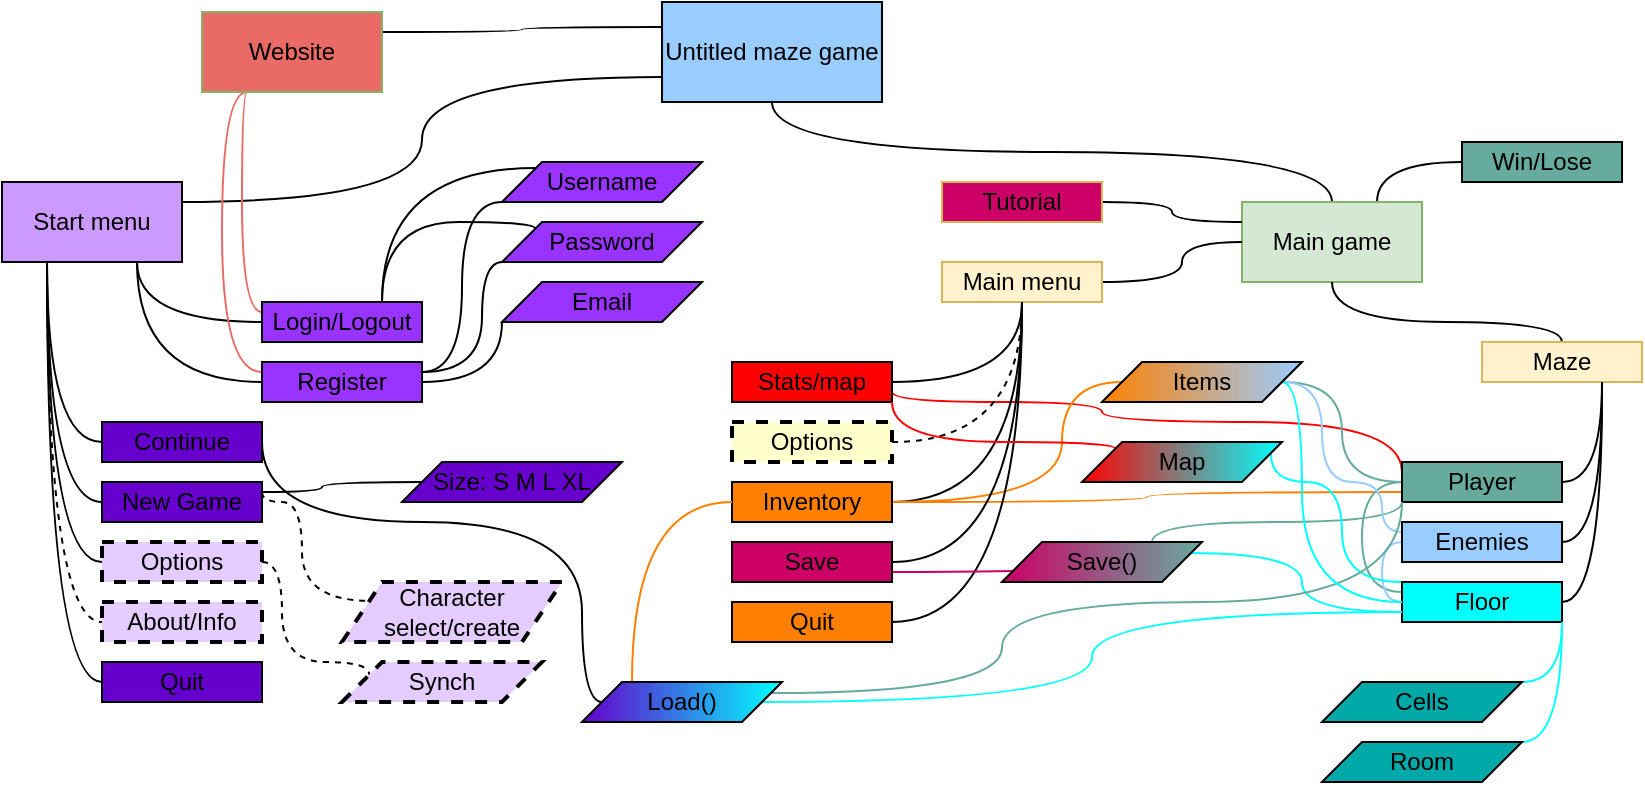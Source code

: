 <mxfile version="20.3.0" type="device"><diagram id="VhUps78Yo0qcVIUcSWZE" name="Page-1"><mxGraphModel dx="826" dy="451" grid="1" gridSize="10" guides="1" tooltips="1" connect="1" arrows="1" fold="1" page="1" pageScale="1" pageWidth="850" pageHeight="1100" math="0" shadow="0"><root><mxCell id="0"/><mxCell id="1" parent="0"/><mxCell id="zAo-Lfkdc48IaCzuyiOv-6" style="edgeStyle=orthogonalEdgeStyle;curved=1;rounded=0;orthogonalLoop=1;jettySize=auto;html=1;exitX=0;exitY=0.25;exitDx=0;exitDy=0;entryX=1;entryY=0.25;entryDx=0;entryDy=0;endArrow=none;endFill=0;" parent="1" source="ZWX2IcmLYIdzl5s3mQFe-1" target="zAo-Lfkdc48IaCzuyiOv-5" edge="1"><mxGeometry relative="1" as="geometry"/></mxCell><mxCell id="ZWX2IcmLYIdzl5s3mQFe-1" value="Untitled maze game" style="rounded=0;whiteSpace=wrap;html=1;fillStyle=solid;fillColor=#99CCFF;gradientColor=none;" parent="1" vertex="1"><mxGeometry x="350" y="10" width="110" height="50" as="geometry"/></mxCell><mxCell id="ZWX2IcmLYIdzl5s3mQFe-19" style="edgeStyle=orthogonalEdgeStyle;rounded=0;sketch=0;orthogonalLoop=1;jettySize=auto;html=1;exitX=1;exitY=0.25;exitDx=0;exitDy=0;entryX=0;entryY=0.75;entryDx=0;entryDy=0;shadow=0;elbow=vertical;curved=1;endArrow=none;endFill=0;" parent="1" source="ZWX2IcmLYIdzl5s3mQFe-2" target="ZWX2IcmLYIdzl5s3mQFe-1" edge="1"><mxGeometry relative="1" as="geometry"/></mxCell><mxCell id="ZWX2IcmLYIdzl5s3mQFe-21" style="edgeStyle=orthogonalEdgeStyle;curved=1;rounded=0;sketch=0;orthogonalLoop=1;jettySize=auto;html=1;exitX=0.25;exitY=1;exitDx=0;exitDy=0;entryX=0;entryY=0.5;entryDx=0;entryDy=0;shadow=0;endArrow=none;endFill=0;" parent="1" source="ZWX2IcmLYIdzl5s3mQFe-2" target="ZWX2IcmLYIdzl5s3mQFe-3" edge="1"><mxGeometry relative="1" as="geometry"/></mxCell><mxCell id="ZWX2IcmLYIdzl5s3mQFe-22" style="edgeStyle=orthogonalEdgeStyle;curved=1;rounded=0;sketch=0;orthogonalLoop=1;jettySize=auto;html=1;exitX=0.25;exitY=1;exitDx=0;exitDy=0;entryX=0;entryY=0.5;entryDx=0;entryDy=0;shadow=0;endArrow=none;endFill=0;" parent="1" source="ZWX2IcmLYIdzl5s3mQFe-2" target="ZWX2IcmLYIdzl5s3mQFe-4" edge="1"><mxGeometry relative="1" as="geometry"/></mxCell><mxCell id="ZWX2IcmLYIdzl5s3mQFe-23" style="edgeStyle=orthogonalEdgeStyle;curved=1;rounded=0;sketch=0;orthogonalLoop=1;jettySize=auto;html=1;exitX=0.25;exitY=1;exitDx=0;exitDy=0;entryX=0;entryY=0.5;entryDx=0;entryDy=0;shadow=0;endArrow=none;endFill=0;" parent="1" source="ZWX2IcmLYIdzl5s3mQFe-2" target="ZWX2IcmLYIdzl5s3mQFe-5" edge="1"><mxGeometry relative="1" as="geometry"/></mxCell><mxCell id="ZWX2IcmLYIdzl5s3mQFe-24" style="edgeStyle=orthogonalEdgeStyle;curved=1;rounded=0;sketch=0;orthogonalLoop=1;jettySize=auto;html=1;exitX=0.25;exitY=1;exitDx=0;exitDy=0;entryX=0;entryY=0.5;entryDx=0;entryDy=0;shadow=0;dashed=1;endArrow=none;endFill=0;" parent="1" source="ZWX2IcmLYIdzl5s3mQFe-2" target="ZWX2IcmLYIdzl5s3mQFe-13" edge="1"><mxGeometry relative="1" as="geometry"/></mxCell><mxCell id="ZWX2IcmLYIdzl5s3mQFe-25" style="edgeStyle=orthogonalEdgeStyle;curved=1;rounded=0;sketch=0;orthogonalLoop=1;jettySize=auto;html=1;exitX=0.25;exitY=1;exitDx=0;exitDy=0;entryX=0;entryY=0.5;entryDx=0;entryDy=0;shadow=0;endArrow=none;endFill=0;" parent="1" source="ZWX2IcmLYIdzl5s3mQFe-2" target="ZWX2IcmLYIdzl5s3mQFe-6" edge="1"><mxGeometry relative="1" as="geometry"/></mxCell><mxCell id="ZWX2IcmLYIdzl5s3mQFe-2" value="Start&amp;nbsp;menu" style="rounded=0;whiteSpace=wrap;html=1;fillStyle=solid;fillColor=#CC99FF;glass=0;sketch=0;shadow=0;perimeter=rectanglePerimeter;" parent="1" vertex="1"><mxGeometry x="20" y="100" width="90" height="40" as="geometry"/></mxCell><mxCell id="ZWX2IcmLYIdzl5s3mQFe-80" style="edgeStyle=orthogonalEdgeStyle;curved=1;rounded=0;sketch=0;orthogonalLoop=1;jettySize=auto;html=1;exitX=1;exitY=0.5;exitDx=0;exitDy=0;entryX=0;entryY=0.5;entryDx=0;entryDy=0;shadow=0;endArrow=none;endFill=0;elbow=vertical;" parent="1" source="ZWX2IcmLYIdzl5s3mQFe-3" target="ZWX2IcmLYIdzl5s3mQFe-79" edge="1"><mxGeometry relative="1" as="geometry"><Array as="points"><mxPoint x="150" y="270"/><mxPoint x="310" y="270"/><mxPoint x="310" y="360"/></Array></mxGeometry></mxCell><mxCell id="ZWX2IcmLYIdzl5s3mQFe-3" value="Continue" style="rounded=0;whiteSpace=wrap;html=1;fillStyle=solid;fillColor=#6600CC;" parent="1" vertex="1"><mxGeometry x="70" y="220" width="80" height="20" as="geometry"/></mxCell><mxCell id="ZWX2IcmLYIdzl5s3mQFe-84" style="edgeStyle=orthogonalEdgeStyle;curved=1;rounded=0;sketch=0;orthogonalLoop=1;jettySize=auto;html=1;exitX=1;exitY=0.25;exitDx=0;exitDy=0;entryX=0;entryY=0.25;entryDx=0;entryDy=0;shadow=0;endArrow=none;endFill=0;elbow=vertical;dashed=1;" parent="1" source="ZWX2IcmLYIdzl5s3mQFe-4" target="ZWX2IcmLYIdzl5s3mQFe-82" edge="1"><mxGeometry relative="1" as="geometry"><Array as="points"><mxPoint x="150" y="260"/><mxPoint x="170" y="260"/><mxPoint x="170" y="309"/></Array></mxGeometry></mxCell><mxCell id="ZWX2IcmLYIdzl5s3mQFe-88" style="edgeStyle=orthogonalEdgeStyle;curved=1;rounded=0;sketch=0;orthogonalLoop=1;jettySize=auto;html=1;exitX=1;exitY=0.25;exitDx=0;exitDy=0;entryX=0;entryY=0.5;entryDx=0;entryDy=0;shadow=0;endArrow=none;endFill=0;elbow=vertical;" parent="1" source="ZWX2IcmLYIdzl5s3mQFe-4" target="ZWX2IcmLYIdzl5s3mQFe-81" edge="1"><mxGeometry relative="1" as="geometry"><Array as="points"><mxPoint x="180" y="255"/><mxPoint x="180" y="250"/></Array></mxGeometry></mxCell><mxCell id="ZWX2IcmLYIdzl5s3mQFe-4" value="New Game" style="rounded=0;whiteSpace=wrap;html=1;fillStyle=solid;fillColor=#6600CC;" parent="1" vertex="1"><mxGeometry x="70" y="250" width="80" height="20" as="geometry"/></mxCell><mxCell id="ZWX2IcmLYIdzl5s3mQFe-86" style="edgeStyle=orthogonalEdgeStyle;curved=1;rounded=0;sketch=0;orthogonalLoop=1;jettySize=auto;html=1;exitX=1;exitY=0.5;exitDx=0;exitDy=0;entryX=0;entryY=0.25;entryDx=0;entryDy=0;shadow=0;dashed=1;endArrow=none;endFill=0;elbow=vertical;" parent="1" source="ZWX2IcmLYIdzl5s3mQFe-5" target="ZWX2IcmLYIdzl5s3mQFe-85" edge="1"><mxGeometry relative="1" as="geometry"><Array as="points"><mxPoint x="160" y="290"/><mxPoint x="160" y="340"/><mxPoint x="204" y="340"/></Array></mxGeometry></mxCell><mxCell id="ZWX2IcmLYIdzl5s3mQFe-5" value="Options" style="rounded=0;whiteSpace=wrap;html=1;fillStyle=solid;fillColor=#E5CCFF;dashed=1;strokeWidth=2;" parent="1" vertex="1"><mxGeometry x="70" y="280" width="80" height="20" as="geometry"/></mxCell><mxCell id="ZWX2IcmLYIdzl5s3mQFe-6" value="Quit" style="rounded=0;whiteSpace=wrap;html=1;fillStyle=solid;fillColor=#6600CC;" parent="1" vertex="1"><mxGeometry x="70" y="340" width="80" height="20" as="geometry"/></mxCell><mxCell id="ZWX2IcmLYIdzl5s3mQFe-13" value="About/Info" style="rounded=0;whiteSpace=wrap;html=1;dashed=1;strokeWidth=2;fillStyle=solid;fillColor=#E5CCFF;" parent="1" vertex="1"><mxGeometry x="70" y="310" width="80" height="20" as="geometry"/></mxCell><mxCell id="ZWX2IcmLYIdzl5s3mQFe-29" style="edgeStyle=orthogonalEdgeStyle;curved=1;rounded=0;sketch=0;orthogonalLoop=1;jettySize=auto;html=1;exitX=0;exitY=0.5;exitDx=0;exitDy=0;entryX=0.75;entryY=1;entryDx=0;entryDy=0;shadow=0;endArrow=none;endFill=0;elbow=vertical;" parent="1" source="ZWX2IcmLYIdzl5s3mQFe-27" target="ZWX2IcmLYIdzl5s3mQFe-2" edge="1"><mxGeometry relative="1" as="geometry"/></mxCell><mxCell id="ZWX2IcmLYIdzl5s3mQFe-74" style="edgeStyle=orthogonalEdgeStyle;curved=1;rounded=0;sketch=0;orthogonalLoop=1;jettySize=auto;html=1;exitX=0.75;exitY=0;exitDx=0;exitDy=0;entryX=0;entryY=0;entryDx=0;entryDy=0;shadow=0;endArrow=none;endFill=0;elbow=vertical;" parent="1" source="ZWX2IcmLYIdzl5s3mQFe-27" target="ZWX2IcmLYIdzl5s3mQFe-65" edge="1"><mxGeometry relative="1" as="geometry"><Array as="points"><mxPoint x="210" y="93"/><mxPoint x="287" y="93"/></Array></mxGeometry></mxCell><mxCell id="ZWX2IcmLYIdzl5s3mQFe-75" style="edgeStyle=orthogonalEdgeStyle;curved=1;rounded=0;sketch=0;orthogonalLoop=1;jettySize=auto;html=1;exitX=0.75;exitY=0;exitDx=0;exitDy=0;entryX=0;entryY=0;entryDx=0;entryDy=0;shadow=0;endArrow=none;endFill=0;elbow=vertical;" parent="1" source="ZWX2IcmLYIdzl5s3mQFe-27" target="ZWX2IcmLYIdzl5s3mQFe-66" edge="1"><mxGeometry relative="1" as="geometry"><Array as="points"><mxPoint x="210" y="120"/><mxPoint x="287" y="120"/></Array></mxGeometry></mxCell><mxCell id="zAo-Lfkdc48IaCzuyiOv-7" style="edgeStyle=orthogonalEdgeStyle;curved=1;rounded=0;orthogonalLoop=1;jettySize=auto;html=1;exitX=0;exitY=0.25;exitDx=0;exitDy=0;entryX=0.25;entryY=1;entryDx=0;entryDy=0;endArrow=none;endFill=0;strokeColor=#EA6B66;" parent="1" source="ZWX2IcmLYIdzl5s3mQFe-27" target="zAo-Lfkdc48IaCzuyiOv-5" edge="1"><mxGeometry relative="1" as="geometry"><Array as="points"><mxPoint x="140" y="165"/><mxPoint x="140" y="55"/></Array></mxGeometry></mxCell><mxCell id="ZWX2IcmLYIdzl5s3mQFe-27" value="Login/Logout" style="rounded=0;whiteSpace=wrap;html=1;fillStyle=solid;fillColor=#9933FF;" parent="1" vertex="1"><mxGeometry x="150" y="160" width="80" height="20" as="geometry"/></mxCell><mxCell id="ZWX2IcmLYIdzl5s3mQFe-30" style="edgeStyle=orthogonalEdgeStyle;curved=1;rounded=0;sketch=0;orthogonalLoop=1;jettySize=auto;html=1;exitX=0;exitY=0.5;exitDx=0;exitDy=0;entryX=0.75;entryY=1;entryDx=0;entryDy=0;shadow=0;endArrow=none;endFill=0;elbow=vertical;" parent="1" source="ZWX2IcmLYIdzl5s3mQFe-28" target="ZWX2IcmLYIdzl5s3mQFe-2" edge="1"><mxGeometry relative="1" as="geometry"/></mxCell><mxCell id="ZWX2IcmLYIdzl5s3mQFe-76" style="edgeStyle=orthogonalEdgeStyle;curved=1;rounded=0;sketch=0;orthogonalLoop=1;jettySize=auto;html=1;exitX=1;exitY=0.25;exitDx=0;exitDy=0;entryX=0;entryY=1;entryDx=0;entryDy=0;shadow=0;endArrow=none;endFill=0;elbow=vertical;" parent="1" source="ZWX2IcmLYIdzl5s3mQFe-28" target="ZWX2IcmLYIdzl5s3mQFe-65" edge="1"><mxGeometry relative="1" as="geometry"><Array as="points"><mxPoint x="250" y="195"/><mxPoint x="250" y="110"/></Array></mxGeometry></mxCell><mxCell id="ZWX2IcmLYIdzl5s3mQFe-77" style="edgeStyle=orthogonalEdgeStyle;curved=1;rounded=0;sketch=0;orthogonalLoop=1;jettySize=auto;html=1;exitX=1;exitY=0.25;exitDx=0;exitDy=0;entryX=0;entryY=1;entryDx=0;entryDy=0;shadow=0;endArrow=none;endFill=0;elbow=vertical;" parent="1" source="ZWX2IcmLYIdzl5s3mQFe-28" target="ZWX2IcmLYIdzl5s3mQFe-66" edge="1"><mxGeometry relative="1" as="geometry"><Array as="points"><mxPoint x="260" y="195"/><mxPoint x="260" y="140"/></Array></mxGeometry></mxCell><mxCell id="ZWX2IcmLYIdzl5s3mQFe-87" style="edgeStyle=orthogonalEdgeStyle;curved=1;rounded=0;sketch=0;orthogonalLoop=1;jettySize=auto;html=1;exitX=1;exitY=0.5;exitDx=0;exitDy=0;entryX=0;entryY=1;entryDx=0;entryDy=0;shadow=0;endArrow=none;endFill=0;elbow=vertical;" parent="1" source="ZWX2IcmLYIdzl5s3mQFe-28" target="ZWX2IcmLYIdzl5s3mQFe-67" edge="1"><mxGeometry relative="1" as="geometry"/></mxCell><mxCell id="zAo-Lfkdc48IaCzuyiOv-8" style="edgeStyle=orthogonalEdgeStyle;curved=1;rounded=0;orthogonalLoop=1;jettySize=auto;html=1;exitX=0;exitY=0.25;exitDx=0;exitDy=0;entryX=0.25;entryY=1;entryDx=0;entryDy=0;endArrow=none;endFill=0;strokeColor=#EA6B66;" parent="1" source="ZWX2IcmLYIdzl5s3mQFe-28" target="zAo-Lfkdc48IaCzuyiOv-5" edge="1"><mxGeometry relative="1" as="geometry"><Array as="points"><mxPoint x="130" y="195"/><mxPoint x="130" y="55"/></Array></mxGeometry></mxCell><mxCell id="ZWX2IcmLYIdzl5s3mQFe-28" value="Register" style="rounded=0;whiteSpace=wrap;html=1;fillStyle=solid;fillColor=#9933FF;" parent="1" vertex="1"><mxGeometry x="150" y="190" width="80" height="20" as="geometry"/></mxCell><mxCell id="ZWX2IcmLYIdzl5s3mQFe-33" style="edgeStyle=orthogonalEdgeStyle;curved=1;rounded=0;sketch=0;orthogonalLoop=1;jettySize=auto;html=1;exitX=0.5;exitY=0;exitDx=0;exitDy=0;entryX=0.5;entryY=1;entryDx=0;entryDy=0;shadow=0;endArrow=none;endFill=0;elbow=vertical;" parent="1" source="ZWX2IcmLYIdzl5s3mQFe-32" target="ZWX2IcmLYIdzl5s3mQFe-1" edge="1"><mxGeometry relative="1" as="geometry"/></mxCell><mxCell id="zAo-Lfkdc48IaCzuyiOv-3" style="edgeStyle=orthogonalEdgeStyle;rounded=0;orthogonalLoop=1;jettySize=auto;html=1;exitX=0.75;exitY=0;exitDx=0;exitDy=0;entryX=0;entryY=0.5;entryDx=0;entryDy=0;endArrow=none;endFill=0;curved=1;" parent="1" source="ZWX2IcmLYIdzl5s3mQFe-32" target="zAo-Lfkdc48IaCzuyiOv-2" edge="1"><mxGeometry relative="1" as="geometry"/></mxCell><mxCell id="ZWX2IcmLYIdzl5s3mQFe-32" value="Main game" style="rounded=0;whiteSpace=wrap;html=1;fillStyle=solid;fillColor=#d5e8d4;strokeColor=#82b366;" parent="1" vertex="1"><mxGeometry x="640" y="110" width="90" height="40" as="geometry"/></mxCell><mxCell id="ZWX2IcmLYIdzl5s3mQFe-36" style="edgeStyle=orthogonalEdgeStyle;curved=1;rounded=0;sketch=0;orthogonalLoop=1;jettySize=auto;html=1;exitX=1;exitY=0.5;exitDx=0;exitDy=0;entryX=0;entryY=0.5;entryDx=0;entryDy=0;shadow=0;endArrow=none;endFill=0;elbow=vertical;" parent="1" source="ZWX2IcmLYIdzl5s3mQFe-35" target="ZWX2IcmLYIdzl5s3mQFe-32" edge="1"><mxGeometry relative="1" as="geometry"><Array as="points"><mxPoint x="610" y="150"/><mxPoint x="610" y="130"/></Array></mxGeometry></mxCell><mxCell id="ZWX2IcmLYIdzl5s3mQFe-35" value="Main menu" style="rounded=0;whiteSpace=wrap;html=1;fillStyle=solid;fillColor=#fff2cc;strokeColor=#d6b656;" parent="1" vertex="1"><mxGeometry x="490" y="140" width="80" height="20" as="geometry"/></mxCell><mxCell id="ZWX2IcmLYIdzl5s3mQFe-43" style="edgeStyle=orthogonalEdgeStyle;curved=1;rounded=0;sketch=0;orthogonalLoop=1;jettySize=auto;html=1;exitX=1;exitY=0.5;exitDx=0;exitDy=0;entryX=0.5;entryY=1;entryDx=0;entryDy=0;shadow=0;endArrow=none;endFill=0;elbow=vertical;" parent="1" source="ZWX2IcmLYIdzl5s3mQFe-37" target="ZWX2IcmLYIdzl5s3mQFe-35" edge="1"><mxGeometry relative="1" as="geometry"/></mxCell><mxCell id="ZWX2IcmLYIdzl5s3mQFe-103" style="edgeStyle=orthogonalEdgeStyle;curved=1;rounded=0;sketch=0;orthogonalLoop=1;jettySize=auto;html=1;exitX=1;exitY=0.75;exitDx=0;exitDy=0;shadow=0;endArrow=none;endFill=0;elbow=vertical;entryX=0;entryY=0.25;entryDx=0;entryDy=0;strokeColor=#FF0000;" parent="1" source="ZWX2IcmLYIdzl5s3mQFe-37" target="ZWX2IcmLYIdzl5s3mQFe-50" edge="1"><mxGeometry relative="1" as="geometry"><mxPoint x="620" y="230" as="targetPoint"/><Array as="points"><mxPoint x="465" y="210"/><mxPoint x="570" y="210"/><mxPoint x="570" y="220"/><mxPoint x="720" y="220"/></Array></mxGeometry></mxCell><mxCell id="ZWX2IcmLYIdzl5s3mQFe-37" value="Stats/map" style="rounded=0;whiteSpace=wrap;html=1;fillStyle=solid;fillColor=#FF0000;" parent="1" vertex="1"><mxGeometry x="385" y="190" width="80" height="20" as="geometry"/></mxCell><mxCell id="ZWX2IcmLYIdzl5s3mQFe-44" style="edgeStyle=orthogonalEdgeStyle;curved=1;rounded=0;sketch=0;orthogonalLoop=1;jettySize=auto;html=1;exitX=1;exitY=0.5;exitDx=0;exitDy=0;entryX=0.5;entryY=1;entryDx=0;entryDy=0;shadow=0;endArrow=none;endFill=0;elbow=vertical;dashed=1;" parent="1" source="ZWX2IcmLYIdzl5s3mQFe-39" target="ZWX2IcmLYIdzl5s3mQFe-35" edge="1"><mxGeometry relative="1" as="geometry"><Array as="points"><mxPoint x="530" y="230"/></Array></mxGeometry></mxCell><mxCell id="ZWX2IcmLYIdzl5s3mQFe-39" value="Options" style="rounded=0;whiteSpace=wrap;html=1;dashed=1;strokeWidth=2;fillStyle=solid;fillColor=#FFFFCC;" parent="1" vertex="1"><mxGeometry x="385" y="220" width="80" height="20" as="geometry"/></mxCell><mxCell id="ZWX2IcmLYIdzl5s3mQFe-45" style="edgeStyle=orthogonalEdgeStyle;curved=1;rounded=0;sketch=0;orthogonalLoop=1;jettySize=auto;html=1;exitX=1;exitY=0.5;exitDx=0;exitDy=0;entryX=0.5;entryY=1;entryDx=0;entryDy=0;shadow=0;endArrow=none;endFill=0;elbow=vertical;" parent="1" source="ZWX2IcmLYIdzl5s3mQFe-40" target="ZWX2IcmLYIdzl5s3mQFe-35" edge="1"><mxGeometry relative="1" as="geometry"><Array as="points"><mxPoint x="530" y="260"/></Array></mxGeometry></mxCell><mxCell id="ZWX2IcmLYIdzl5s3mQFe-91" style="edgeStyle=orthogonalEdgeStyle;curved=1;rounded=0;sketch=0;orthogonalLoop=1;jettySize=auto;html=1;exitX=1;exitY=0.5;exitDx=0;exitDy=0;entryX=0;entryY=0.5;entryDx=0;entryDy=0;shadow=0;endArrow=none;endFill=0;elbow=vertical;strokeColor=#FF8000;" parent="1" source="ZWX2IcmLYIdzl5s3mQFe-40" target="ZWX2IcmLYIdzl5s3mQFe-90" edge="1"><mxGeometry relative="1" as="geometry"><Array as="points"><mxPoint x="550" y="260"/><mxPoint x="550" y="200"/></Array></mxGeometry></mxCell><mxCell id="ZWX2IcmLYIdzl5s3mQFe-111" style="edgeStyle=orthogonalEdgeStyle;curved=1;rounded=0;sketch=0;orthogonalLoop=1;jettySize=auto;html=1;exitX=1;exitY=0.5;exitDx=0;exitDy=0;entryX=0;entryY=0.75;entryDx=0;entryDy=0;shadow=0;endArrow=none;endFill=0;elbow=vertical;strokeColor=#FF8000;" parent="1" source="ZWX2IcmLYIdzl5s3mQFe-40" target="ZWX2IcmLYIdzl5s3mQFe-50" edge="1"><mxGeometry relative="1" as="geometry"/></mxCell><mxCell id="ZWX2IcmLYIdzl5s3mQFe-40" value="Inventory" style="rounded=0;whiteSpace=wrap;html=1;fillStyle=solid;fillColor=#FF8000;" parent="1" vertex="1"><mxGeometry x="385" y="250" width="80" height="20" as="geometry"/></mxCell><mxCell id="ZWX2IcmLYIdzl5s3mQFe-47" style="edgeStyle=orthogonalEdgeStyle;curved=1;rounded=0;sketch=0;orthogonalLoop=1;jettySize=auto;html=1;exitX=1;exitY=0.5;exitDx=0;exitDy=0;entryX=0.5;entryY=1;entryDx=0;entryDy=0;shadow=0;endArrow=none;endFill=0;elbow=vertical;" parent="1" source="ZWX2IcmLYIdzl5s3mQFe-41" target="ZWX2IcmLYIdzl5s3mQFe-35" edge="1"><mxGeometry relative="1" as="geometry"><Array as="points"><mxPoint x="530" y="320"/></Array></mxGeometry></mxCell><mxCell id="ZWX2IcmLYIdzl5s3mQFe-41" value="Quit" style="rounded=0;whiteSpace=wrap;html=1;fillStyle=solid;fillColor=#FF8000;" parent="1" vertex="1"><mxGeometry x="385" y="310" width="80" height="20" as="geometry"/></mxCell><mxCell id="ZWX2IcmLYIdzl5s3mQFe-46" style="edgeStyle=orthogonalEdgeStyle;curved=1;rounded=0;sketch=0;orthogonalLoop=1;jettySize=auto;html=1;exitX=1;exitY=0.5;exitDx=0;exitDy=0;entryX=0.5;entryY=1;entryDx=0;entryDy=0;shadow=0;endArrow=none;endFill=0;elbow=vertical;" parent="1" source="ZWX2IcmLYIdzl5s3mQFe-42" target="ZWX2IcmLYIdzl5s3mQFe-35" edge="1"><mxGeometry relative="1" as="geometry"><Array as="points"><mxPoint x="530" y="290"/></Array></mxGeometry></mxCell><mxCell id="ZWX2IcmLYIdzl5s3mQFe-110" style="edgeStyle=orthogonalEdgeStyle;curved=1;rounded=0;sketch=0;orthogonalLoop=1;jettySize=auto;html=1;exitX=1;exitY=0.75;exitDx=0;exitDy=0;entryX=0;entryY=0.75;entryDx=0;entryDy=0;shadow=0;endArrow=none;endFill=0;elbow=vertical;strokeColor=#CC0066;" parent="1" source="ZWX2IcmLYIdzl5s3mQFe-42" target="ZWX2IcmLYIdzl5s3mQFe-109" edge="1"><mxGeometry relative="1" as="geometry"/></mxCell><mxCell id="ZWX2IcmLYIdzl5s3mQFe-42" value="Save" style="rounded=0;whiteSpace=wrap;html=1;fillStyle=solid;fillColor=#CC0066;" parent="1" vertex="1"><mxGeometry x="385" y="280" width="80" height="20" as="geometry"/></mxCell><mxCell id="ZWX2IcmLYIdzl5s3mQFe-49" style="edgeStyle=orthogonalEdgeStyle;curved=1;rounded=0;sketch=0;orthogonalLoop=1;jettySize=auto;html=1;exitX=0.5;exitY=0;exitDx=0;exitDy=0;entryX=0.5;entryY=1;entryDx=0;entryDy=0;shadow=0;endArrow=none;endFill=0;elbow=vertical;" parent="1" source="ZWX2IcmLYIdzl5s3mQFe-48" target="ZWX2IcmLYIdzl5s3mQFe-32" edge="1"><mxGeometry relative="1" as="geometry"><Array as="points"><mxPoint x="685" y="170"/></Array></mxGeometry></mxCell><mxCell id="ZWX2IcmLYIdzl5s3mQFe-48" value="Maze" style="rounded=0;whiteSpace=wrap;html=1;fillStyle=solid;fillColor=#fff2cc;strokeColor=#d6b656;" parent="1" vertex="1"><mxGeometry x="760" y="180" width="80" height="20" as="geometry"/></mxCell><mxCell id="ZWX2IcmLYIdzl5s3mQFe-54" style="edgeStyle=orthogonalEdgeStyle;curved=1;rounded=0;sketch=0;orthogonalLoop=1;jettySize=auto;html=1;exitX=1;exitY=0.5;exitDx=0;exitDy=0;entryX=0.75;entryY=1;entryDx=0;entryDy=0;shadow=0;endArrow=none;endFill=0;elbow=vertical;" parent="1" source="ZWX2IcmLYIdzl5s3mQFe-50" target="ZWX2IcmLYIdzl5s3mQFe-48" edge="1"><mxGeometry relative="1" as="geometry"/></mxCell><mxCell id="ZWX2IcmLYIdzl5s3mQFe-92" style="edgeStyle=orthogonalEdgeStyle;curved=1;rounded=0;sketch=0;orthogonalLoop=1;jettySize=auto;html=1;exitX=0;exitY=0.5;exitDx=0;exitDy=0;entryX=1;entryY=0.5;entryDx=0;entryDy=0;shadow=0;endArrow=none;endFill=0;elbow=vertical;strokeColor=#67AB9F;" parent="1" source="ZWX2IcmLYIdzl5s3mQFe-50" target="ZWX2IcmLYIdzl5s3mQFe-90" edge="1"><mxGeometry relative="1" as="geometry"><Array as="points"><mxPoint x="690" y="250"/><mxPoint x="690" y="200"/></Array></mxGeometry></mxCell><mxCell id="ZWX2IcmLYIdzl5s3mQFe-102" style="edgeStyle=orthogonalEdgeStyle;curved=1;rounded=0;sketch=0;orthogonalLoop=1;jettySize=auto;html=1;exitX=0;exitY=0.5;exitDx=0;exitDy=0;entryX=0;entryY=0.25;entryDx=0;entryDy=0;shadow=0;endArrow=none;endFill=0;elbow=vertical;strokeColor=#67AB9F;" parent="1" source="ZWX2IcmLYIdzl5s3mQFe-50" target="ZWX2IcmLYIdzl5s3mQFe-52" edge="1"><mxGeometry relative="1" as="geometry"/></mxCell><mxCell id="ZWX2IcmLYIdzl5s3mQFe-112" style="edgeStyle=orthogonalEdgeStyle;curved=1;rounded=0;sketch=0;orthogonalLoop=1;jettySize=auto;html=1;exitX=0;exitY=1;exitDx=0;exitDy=0;entryX=0.75;entryY=0;entryDx=0;entryDy=0;shadow=0;endArrow=none;endFill=0;elbow=vertical;strokeColor=#67AB9F;" parent="1" source="ZWX2IcmLYIdzl5s3mQFe-50" target="ZWX2IcmLYIdzl5s3mQFe-109" edge="1"><mxGeometry relative="1" as="geometry"><Array as="points"><mxPoint x="720" y="270"/><mxPoint x="595" y="270"/></Array></mxGeometry></mxCell><mxCell id="ZWX2IcmLYIdzl5s3mQFe-50" value="Player" style="rounded=0;whiteSpace=wrap;html=1;fillStyle=solid;fillColor=#67AB9F;" parent="1" vertex="1"><mxGeometry x="720" y="240" width="80" height="20" as="geometry"/></mxCell><mxCell id="ZWX2IcmLYIdzl5s3mQFe-55" style="edgeStyle=orthogonalEdgeStyle;curved=1;rounded=0;sketch=0;orthogonalLoop=1;jettySize=auto;html=1;exitX=1;exitY=0.5;exitDx=0;exitDy=0;shadow=0;endArrow=none;endFill=0;elbow=vertical;" parent="1" source="ZWX2IcmLYIdzl5s3mQFe-51" edge="1"><mxGeometry relative="1" as="geometry"><mxPoint x="820" y="200" as="targetPoint"/></mxGeometry></mxCell><mxCell id="ZWX2IcmLYIdzl5s3mQFe-101" style="edgeStyle=orthogonalEdgeStyle;curved=1;rounded=0;sketch=0;orthogonalLoop=1;jettySize=auto;html=1;exitX=0;exitY=0.5;exitDx=0;exitDy=0;entryX=0;entryY=0.5;entryDx=0;entryDy=0;shadow=0;endArrow=none;endFill=0;elbow=vertical;strokeColor=#99CCFF;" parent="1" source="ZWX2IcmLYIdzl5s3mQFe-51" target="ZWX2IcmLYIdzl5s3mQFe-52" edge="1"><mxGeometry relative="1" as="geometry"><Array as="points"><mxPoint x="710" y="280"/><mxPoint x="710" y="310"/></Array></mxGeometry></mxCell><mxCell id="ZWX2IcmLYIdzl5s3mQFe-107" style="edgeStyle=orthogonalEdgeStyle;curved=1;rounded=0;sketch=0;orthogonalLoop=1;jettySize=auto;html=1;exitX=0;exitY=0.25;exitDx=0;exitDy=0;entryX=1;entryY=0.5;entryDx=0;entryDy=0;shadow=0;endArrow=none;endFill=0;elbow=vertical;strokeColor=#99CCFF;" parent="1" source="ZWX2IcmLYIdzl5s3mQFe-51" target="ZWX2IcmLYIdzl5s3mQFe-90" edge="1"><mxGeometry relative="1" as="geometry"><Array as="points"><mxPoint x="710" y="275"/><mxPoint x="710" y="250"/><mxPoint x="680" y="250"/><mxPoint x="680" y="200"/></Array></mxGeometry></mxCell><mxCell id="ZWX2IcmLYIdzl5s3mQFe-51" value="Enemies" style="rounded=0;whiteSpace=wrap;html=1;fillStyle=solid;fillColor=#99CCFF;" parent="1" vertex="1"><mxGeometry x="720" y="270" width="80" height="20" as="geometry"/></mxCell><mxCell id="ZWX2IcmLYIdzl5s3mQFe-56" style="edgeStyle=orthogonalEdgeStyle;curved=1;rounded=0;sketch=0;orthogonalLoop=1;jettySize=auto;html=1;exitX=1;exitY=0.5;exitDx=0;exitDy=0;shadow=0;endArrow=none;endFill=0;elbow=vertical;" parent="1" source="ZWX2IcmLYIdzl5s3mQFe-52" edge="1"><mxGeometry relative="1" as="geometry"><mxPoint x="820" y="200" as="targetPoint"/></mxGeometry></mxCell><mxCell id="ZWX2IcmLYIdzl5s3mQFe-105" style="edgeStyle=orthogonalEdgeStyle;curved=1;rounded=0;sketch=0;orthogonalLoop=1;jettySize=auto;html=1;exitX=0;exitY=0;exitDx=0;exitDy=0;entryX=1;entryY=0.25;entryDx=0;entryDy=0;shadow=0;endArrow=none;endFill=0;elbow=vertical;strokeColor=#00FFFF;" parent="1" source="ZWX2IcmLYIdzl5s3mQFe-52" target="ZWX2IcmLYIdzl5s3mQFe-104" edge="1"><mxGeometry relative="1" as="geometry"><Array as="points"><mxPoint x="690" y="300"/><mxPoint x="690" y="250"/><mxPoint x="654" y="250"/></Array></mxGeometry></mxCell><mxCell id="ZWX2IcmLYIdzl5s3mQFe-113" style="edgeStyle=orthogonalEdgeStyle;curved=1;rounded=0;sketch=0;orthogonalLoop=1;jettySize=auto;html=1;exitX=0;exitY=0.75;exitDx=0;exitDy=0;entryX=1;entryY=0.25;entryDx=0;entryDy=0;shadow=0;endArrow=none;endFill=0;elbow=vertical;strokeColor=#00FFFF;" parent="1" source="ZWX2IcmLYIdzl5s3mQFe-52" target="ZWX2IcmLYIdzl5s3mQFe-109" edge="1"><mxGeometry relative="1" as="geometry"/></mxCell><mxCell id="ZWX2IcmLYIdzl5s3mQFe-52" value="Floor" style="rounded=0;whiteSpace=wrap;html=1;fillStyle=solid;fillColor=#00FFFF;" parent="1" vertex="1"><mxGeometry x="720" y="300" width="80" height="20" as="geometry"/></mxCell><mxCell id="ZWX2IcmLYIdzl5s3mQFe-65" value="Username" style="shape=parallelogram;perimeter=parallelogramPerimeter;whiteSpace=wrap;html=1;fixedSize=1;rounded=0;shadow=0;glass=0;sketch=0;fillStyle=solid;strokeWidth=1;fillColor=#9933FF;gradientColor=none;" parent="1" vertex="1"><mxGeometry x="270" y="90" width="100" height="20" as="geometry"/></mxCell><mxCell id="ZWX2IcmLYIdzl5s3mQFe-66" value="Password" style="shape=parallelogram;perimeter=parallelogramPerimeter;whiteSpace=wrap;html=1;fixedSize=1;rounded=0;shadow=0;glass=0;sketch=0;fillStyle=solid;strokeWidth=1;fillColor=#9933FF;gradientColor=none;" parent="1" vertex="1"><mxGeometry x="270" y="120" width="100" height="20" as="geometry"/></mxCell><mxCell id="ZWX2IcmLYIdzl5s3mQFe-67" value="Email" style="shape=parallelogram;perimeter=parallelogramPerimeter;whiteSpace=wrap;html=1;fixedSize=1;rounded=0;shadow=0;glass=0;sketch=0;fillStyle=solid;strokeWidth=1;fillColor=#9933FF;gradientColor=none;" parent="1" vertex="1"><mxGeometry x="270" y="150" width="100" height="20" as="geometry"/></mxCell><mxCell id="ZWX2IcmLYIdzl5s3mQFe-114" style="edgeStyle=orthogonalEdgeStyle;curved=1;rounded=0;sketch=0;orthogonalLoop=1;jettySize=auto;html=1;exitX=0.25;exitY=0;exitDx=0;exitDy=0;entryX=0;entryY=0.5;entryDx=0;entryDy=0;shadow=0;strokeColor=#FF8000;endArrow=none;endFill=0;elbow=vertical;" parent="1" source="ZWX2IcmLYIdzl5s3mQFe-79" target="ZWX2IcmLYIdzl5s3mQFe-40" edge="1"><mxGeometry relative="1" as="geometry"/></mxCell><mxCell id="ZWX2IcmLYIdzl5s3mQFe-115" style="edgeStyle=orthogonalEdgeStyle;curved=1;rounded=0;sketch=0;orthogonalLoop=1;jettySize=auto;html=1;exitX=1;exitY=0.25;exitDx=0;exitDy=0;entryX=0;entryY=1;entryDx=0;entryDy=0;shadow=0;strokeColor=#67AB9F;endArrow=none;endFill=0;elbow=vertical;" parent="1" source="ZWX2IcmLYIdzl5s3mQFe-79" target="ZWX2IcmLYIdzl5s3mQFe-50" edge="1"><mxGeometry relative="1" as="geometry"><Array as="points"><mxPoint x="520" y="356"/><mxPoint x="520" y="310"/><mxPoint x="720" y="310"/></Array></mxGeometry></mxCell><mxCell id="ZWX2IcmLYIdzl5s3mQFe-116" style="edgeStyle=orthogonalEdgeStyle;curved=1;rounded=0;sketch=0;orthogonalLoop=1;jettySize=auto;html=1;exitX=1;exitY=0.5;exitDx=0;exitDy=0;entryX=0;entryY=0.75;entryDx=0;entryDy=0;shadow=0;strokeColor=#00FFFF;endArrow=none;endFill=0;elbow=vertical;" parent="1" source="ZWX2IcmLYIdzl5s3mQFe-79" target="ZWX2IcmLYIdzl5s3mQFe-52" edge="1"><mxGeometry relative="1" as="geometry"/></mxCell><mxCell id="ZWX2IcmLYIdzl5s3mQFe-79" value="Load()" style="shape=parallelogram;perimeter=parallelogramPerimeter;whiteSpace=wrap;html=1;fixedSize=1;rounded=0;shadow=0;glass=0;sketch=0;fillStyle=solid;strokeWidth=1;fillColor=#6600CC;gradientColor=#00FFFF;gradientDirection=east;" parent="1" vertex="1"><mxGeometry x="310" y="350" width="100" height="20" as="geometry"/></mxCell><mxCell id="ZWX2IcmLYIdzl5s3mQFe-81" value="Size: S M L XL" style="shape=parallelogram;perimeter=parallelogramPerimeter;whiteSpace=wrap;html=1;fixedSize=1;rounded=0;shadow=0;glass=0;sketch=0;fillStyle=solid;strokeWidth=1;fillColor=#6600CC;gradientColor=none;" parent="1" vertex="1"><mxGeometry x="220" y="240" width="110" height="20" as="geometry"/></mxCell><mxCell id="ZWX2IcmLYIdzl5s3mQFe-82" value="Character&lt;br&gt;select/create" style="shape=parallelogram;perimeter=parallelogramPerimeter;whiteSpace=wrap;html=1;fixedSize=1;rounded=0;shadow=0;glass=0;sketch=0;fillStyle=solid;strokeWidth=2;fillColor=#E5CCFF;gradientColor=none;dashed=1;" parent="1" vertex="1"><mxGeometry x="190" y="300" width="110" height="30" as="geometry"/></mxCell><mxCell id="ZWX2IcmLYIdzl5s3mQFe-85" value="Synch" style="shape=parallelogram;perimeter=parallelogramPerimeter;whiteSpace=wrap;html=1;fixedSize=1;rounded=0;shadow=0;glass=0;sketch=0;fillStyle=solid;strokeWidth=2;fillColor=#E5CCFF;gradientColor=none;dashed=1;" parent="1" vertex="1"><mxGeometry x="190" y="340" width="100" height="20" as="geometry"/></mxCell><mxCell id="ZWX2IcmLYIdzl5s3mQFe-100" style="edgeStyle=orthogonalEdgeStyle;curved=1;rounded=0;sketch=0;orthogonalLoop=1;jettySize=auto;html=1;exitX=1;exitY=0.5;exitDx=0;exitDy=0;entryX=0;entryY=0.5;entryDx=0;entryDy=0;shadow=0;endArrow=none;endFill=0;elbow=vertical;strokeColor=#00FFFF;" parent="1" source="ZWX2IcmLYIdzl5s3mQFe-90" target="ZWX2IcmLYIdzl5s3mQFe-52" edge="1"><mxGeometry relative="1" as="geometry"><Array as="points"><mxPoint x="670" y="200"/><mxPoint x="670" y="310"/></Array></mxGeometry></mxCell><mxCell id="ZWX2IcmLYIdzl5s3mQFe-90" value="Items" style="shape=parallelogram;perimeter=parallelogramPerimeter;whiteSpace=wrap;html=1;fixedSize=1;rounded=0;shadow=0;glass=0;sketch=0;fillStyle=solid;strokeWidth=1;fillColor=#FF8000;gradientColor=#99CCFF;gradientDirection=east;" parent="1" vertex="1"><mxGeometry x="570" y="190" width="100" height="20" as="geometry"/></mxCell><mxCell id="ZWX2IcmLYIdzl5s3mQFe-117" style="edgeStyle=orthogonalEdgeStyle;curved=1;rounded=0;sketch=0;orthogonalLoop=1;jettySize=auto;html=1;exitX=1;exitY=0;exitDx=0;exitDy=0;entryX=1;entryY=1;entryDx=0;entryDy=0;shadow=0;strokeColor=#00FFFF;endArrow=none;endFill=0;elbow=vertical;" parent="1" source="ZWX2IcmLYIdzl5s3mQFe-94" target="ZWX2IcmLYIdzl5s3mQFe-52" edge="1"><mxGeometry relative="1" as="geometry"/></mxCell><mxCell id="ZWX2IcmLYIdzl5s3mQFe-94" value="Cells" style="shape=parallelogram;perimeter=parallelogramPerimeter;whiteSpace=wrap;html=1;fixedSize=1;rounded=0;shadow=0;glass=0;sketch=0;fillStyle=solid;strokeWidth=1;fillColor=#00A8A8;gradientColor=none;" parent="1" vertex="1"><mxGeometry x="680" y="350" width="100" height="20" as="geometry"/></mxCell><mxCell id="ZWX2IcmLYIdzl5s3mQFe-118" style="edgeStyle=orthogonalEdgeStyle;curved=1;rounded=0;sketch=0;orthogonalLoop=1;jettySize=auto;html=1;exitX=1;exitY=0;exitDx=0;exitDy=0;entryX=1;entryY=1;entryDx=0;entryDy=0;shadow=0;strokeColor=#00FFFF;endArrow=none;endFill=0;elbow=vertical;" parent="1" source="ZWX2IcmLYIdzl5s3mQFe-95" target="ZWX2IcmLYIdzl5s3mQFe-52" edge="1"><mxGeometry relative="1" as="geometry"><Array as="points"><mxPoint x="800" y="380"/></Array></mxGeometry></mxCell><mxCell id="ZWX2IcmLYIdzl5s3mQFe-95" value="Room" style="shape=parallelogram;perimeter=parallelogramPerimeter;whiteSpace=wrap;html=1;fixedSize=1;rounded=0;shadow=0;glass=0;sketch=0;fillStyle=solid;strokeWidth=1;fillColor=#00A8A8;gradientColor=none;" parent="1" vertex="1"><mxGeometry x="680" y="380" width="100" height="20" as="geometry"/></mxCell><mxCell id="ZWX2IcmLYIdzl5s3mQFe-106" style="edgeStyle=orthogonalEdgeStyle;curved=1;rounded=0;sketch=0;orthogonalLoop=1;jettySize=auto;html=1;exitX=0;exitY=0;exitDx=0;exitDy=0;entryX=1;entryY=1;entryDx=0;entryDy=0;shadow=0;endArrow=none;endFill=0;elbow=vertical;strokeColor=#FF0000;" parent="1" source="ZWX2IcmLYIdzl5s3mQFe-104" target="ZWX2IcmLYIdzl5s3mQFe-37" edge="1"><mxGeometry relative="1" as="geometry"><Array as="points"><mxPoint x="577" y="230"/><mxPoint x="465" y="230"/></Array></mxGeometry></mxCell><mxCell id="ZWX2IcmLYIdzl5s3mQFe-104" value="Map" style="shape=parallelogram;perimeter=parallelogramPerimeter;whiteSpace=wrap;html=1;fixedSize=1;rounded=0;shadow=0;glass=0;sketch=0;fillStyle=solid;strokeWidth=1;fillColor=#FF0000;gradientColor=#00FFFF;gradientDirection=east;" parent="1" vertex="1"><mxGeometry x="560" y="230" width="100" height="20" as="geometry"/></mxCell><mxCell id="ZWX2IcmLYIdzl5s3mQFe-109" value="Save()" style="shape=parallelogram;perimeter=parallelogramPerimeter;whiteSpace=wrap;html=1;fixedSize=1;rounded=0;shadow=0;glass=0;sketch=0;fillStyle=solid;strokeWidth=1;fillColor=#CC0066;gradientColor=#67AB9F;gradientDirection=east;" parent="1" vertex="1"><mxGeometry x="520" y="280" width="100" height="20" as="geometry"/></mxCell><mxCell id="zAo-Lfkdc48IaCzuyiOv-2" value="Win/Lose" style="rounded=0;whiteSpace=wrap;html=1;fillStyle=solid;fillColor=#67AB9F;" parent="1" vertex="1"><mxGeometry x="750" y="80" width="80" height="20" as="geometry"/></mxCell><mxCell id="zAo-Lfkdc48IaCzuyiOv-5" value="Website" style="rounded=0;whiteSpace=wrap;html=1;fillStyle=solid;fillColor=#EA6B66;strokeColor=#82b366;" parent="1" vertex="1"><mxGeometry x="120" y="15" width="90" height="40" as="geometry"/></mxCell><mxCell id="fisRUKhqL_WvWWxPK74M-2" style="edgeStyle=orthogonalEdgeStyle;rounded=0;orthogonalLoop=1;jettySize=auto;html=1;exitX=1;exitY=0.5;exitDx=0;exitDy=0;entryX=0;entryY=0.25;entryDx=0;entryDy=0;curved=1;endArrow=none;endFill=0;" edge="1" parent="1" source="fisRUKhqL_WvWWxPK74M-1" target="ZWX2IcmLYIdzl5s3mQFe-32"><mxGeometry relative="1" as="geometry"/></mxCell><mxCell id="fisRUKhqL_WvWWxPK74M-1" value="Tutorial" style="rounded=0;whiteSpace=wrap;html=1;fillStyle=solid;fillColor=#CC0066;strokeColor=#d6b656;" vertex="1" parent="1"><mxGeometry x="490" y="100" width="80" height="20" as="geometry"/></mxCell></root></mxGraphModel></diagram></mxfile>